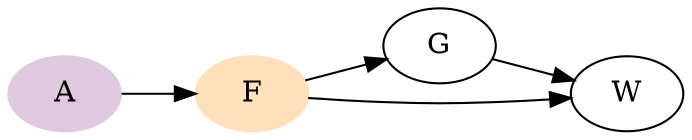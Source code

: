 digraph {
A [style=filled; color="#dfc9de"]
F [style=filled; color="#ffe0bd"]
G
W
A -> F
F -> G
F -> W
G -> W
rankdir=LR}

